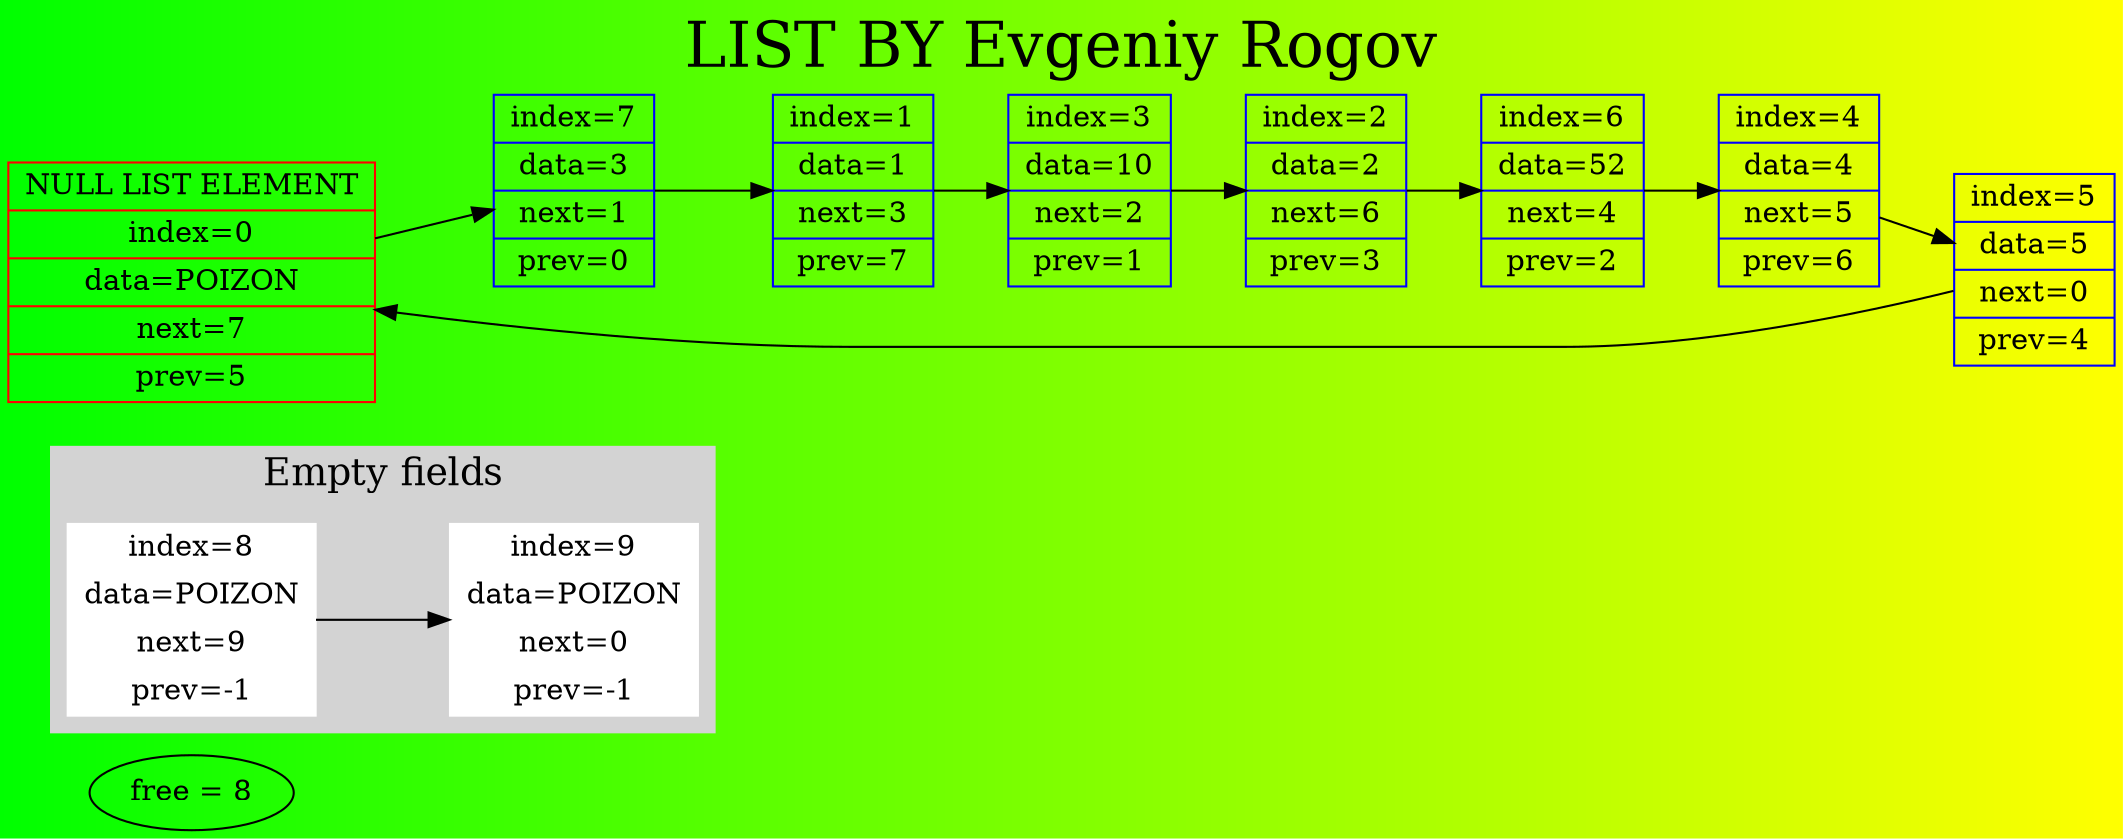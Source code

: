digraph LIST4 {
	rankdir=LR;
	bgcolor = "green:yellow";
	"free = 8";
	subgraph cluster0 {
		node [style=filled,color=white];
		style=filled;
		color=lightgrey;
		node8 [shape=record, color=white,label=" index=8 | data=POIZON | next=9 | prev=-1 " ];
		node8 -> node9;
		node9 [shape=record, color=white,label=" index=9 | data=POIZON | next=0 | prev=-1 " ];
		fontsize=18;
		label = "Empty fields";
	}
	node0 [shape=record, color=red,label=" NULL LIST ELEMENT | index=0 | data=POIZON | next=7 | prev=5 " ];
	node0 -> node7;
	node7 [shape=record, color=blue,label=" index=7 | data=3 | next=1 | prev=0 " ];
	node7 -> node1;
	node1 [shape=record, color=blue,label=" index=1 | data=1 | next=3 | prev=7 " ];
	node1 -> node3;
	node3 [shape=record, color=blue,label=" index=3 | data=10 | next=2 | prev=1 " ];
	node3 -> node2;
	node2 [shape=record, color=blue,label=" index=2 | data=2 | next=6 | prev=3 " ];
	node2 -> node6;
	node6 [shape=record, color=blue,label=" index=6 | data=52 | next=4 | prev=2 " ];
	node6 -> node4;
	node4 [shape=record, color=blue,label=" index=4 | data=4 | next=5 | prev=6 " ];
	node4 -> node5;
	node5 [shape=record, color=blue,label=" index=5 | data=5 | next=0 | prev=4 " ];
	node5 -> node0;
	label="LIST BY Evgeniy Rogov";
	fontsize=30;
	fontname="Times-Roman";
	labelloc="t";
}

